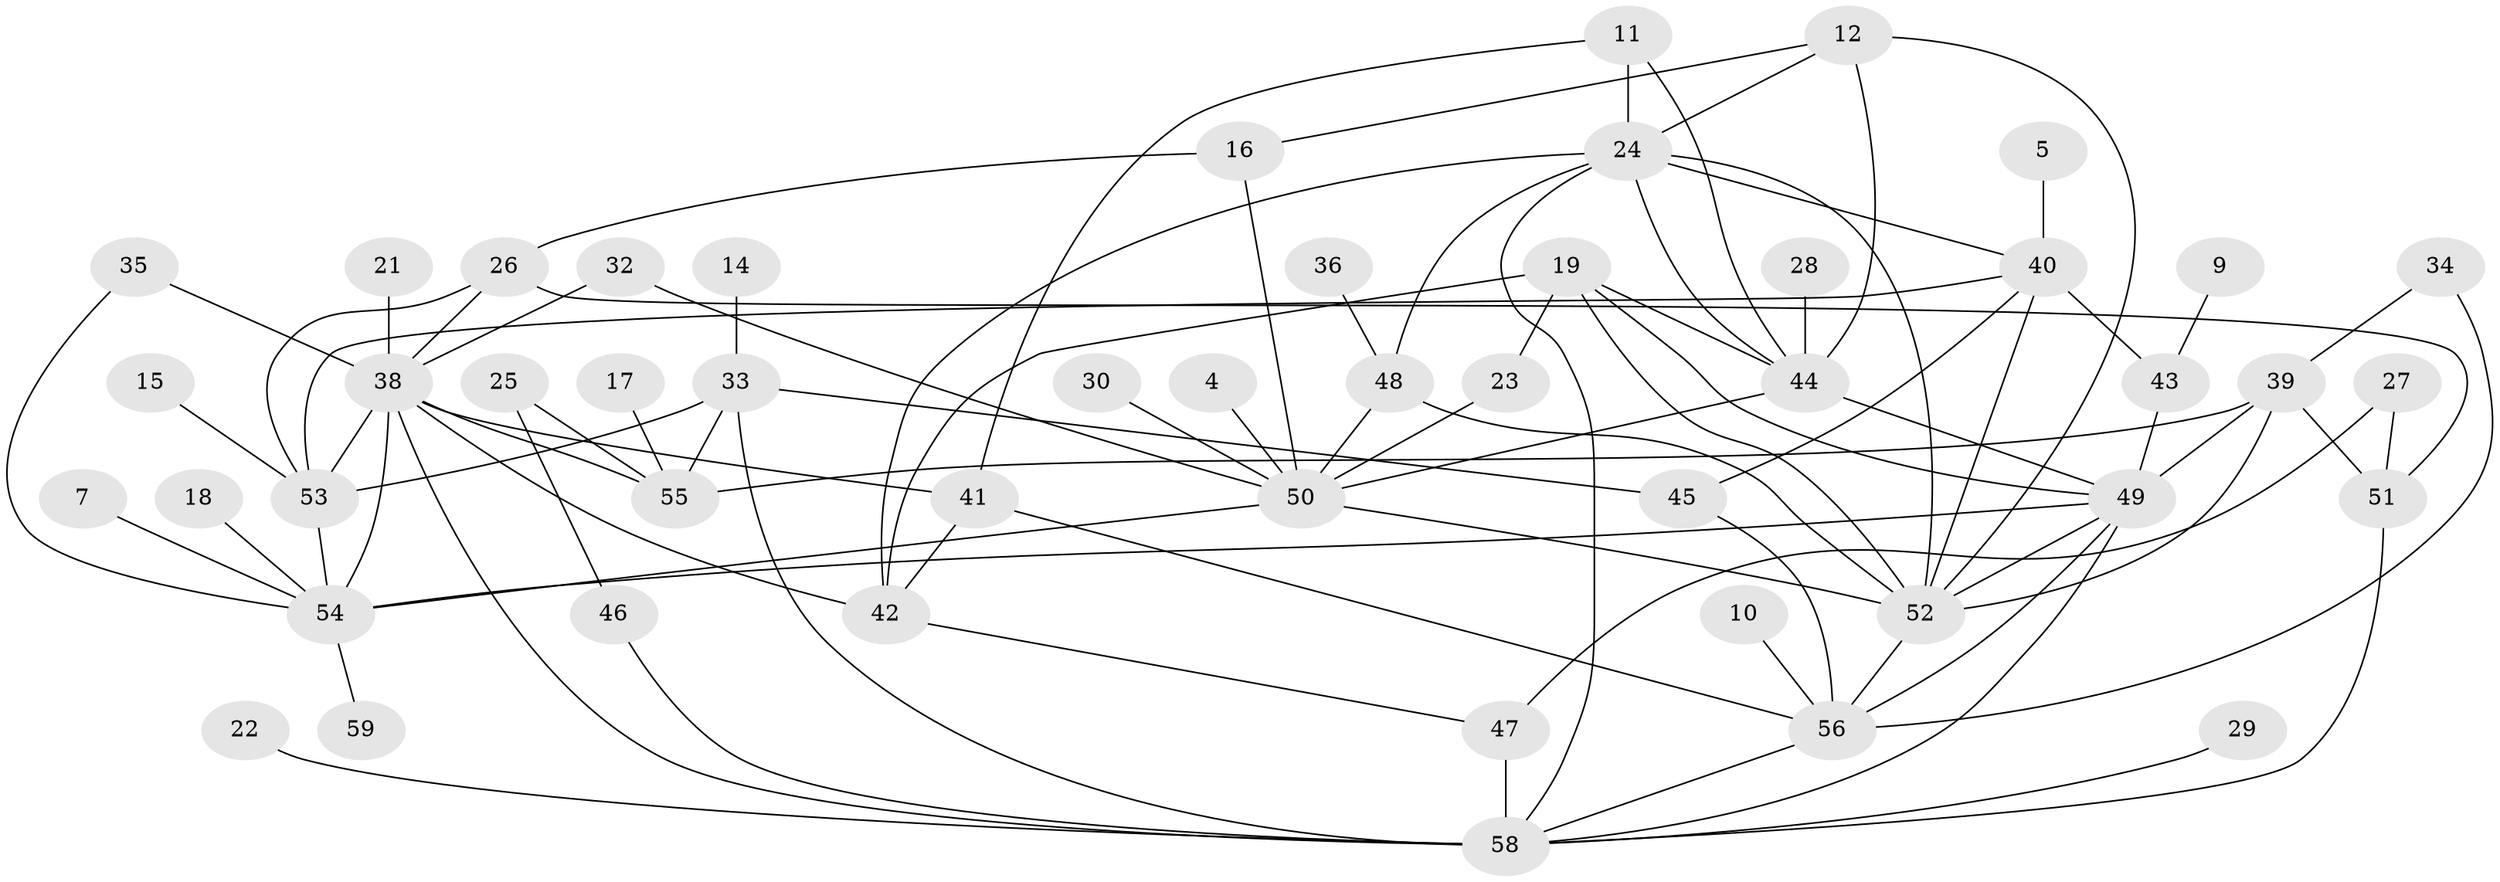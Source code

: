 // original degree distribution, {2: 0.22033898305084745, 0: 0.0847457627118644, 3: 0.17796610169491525, 4: 0.13559322033898305, 1: 0.22033898305084745, 5: 0.11864406779661017, 6: 0.03389830508474576, 7: 0.00847457627118644}
// Generated by graph-tools (version 1.1) at 2025/49/03/09/25 03:49:08]
// undirected, 49 vertices, 89 edges
graph export_dot {
graph [start="1"]
  node [color=gray90,style=filled];
  4;
  5;
  7;
  9;
  10;
  11;
  12;
  14;
  15;
  16;
  17;
  18;
  19;
  21;
  22;
  23;
  24;
  25;
  26;
  27;
  28;
  29;
  30;
  32;
  33;
  34;
  35;
  36;
  38;
  39;
  40;
  41;
  42;
  43;
  44;
  45;
  46;
  47;
  48;
  49;
  50;
  51;
  52;
  53;
  54;
  55;
  56;
  58;
  59;
  4 -- 50 [weight=1.0];
  5 -- 40 [weight=1.0];
  7 -- 54 [weight=1.0];
  9 -- 43 [weight=1.0];
  10 -- 56 [weight=1.0];
  11 -- 24 [weight=1.0];
  11 -- 41 [weight=1.0];
  11 -- 44 [weight=1.0];
  12 -- 16 [weight=1.0];
  12 -- 24 [weight=1.0];
  12 -- 44 [weight=1.0];
  12 -- 52 [weight=1.0];
  14 -- 33 [weight=1.0];
  15 -- 53 [weight=1.0];
  16 -- 26 [weight=1.0];
  16 -- 50 [weight=1.0];
  17 -- 55 [weight=1.0];
  18 -- 54 [weight=1.0];
  19 -- 23 [weight=1.0];
  19 -- 42 [weight=1.0];
  19 -- 44 [weight=1.0];
  19 -- 49 [weight=1.0];
  19 -- 52 [weight=1.0];
  21 -- 38 [weight=1.0];
  22 -- 58 [weight=1.0];
  23 -- 50 [weight=1.0];
  24 -- 40 [weight=1.0];
  24 -- 42 [weight=1.0];
  24 -- 44 [weight=1.0];
  24 -- 48 [weight=1.0];
  24 -- 52 [weight=1.0];
  24 -- 58 [weight=1.0];
  25 -- 46 [weight=1.0];
  25 -- 55 [weight=1.0];
  26 -- 38 [weight=1.0];
  26 -- 51 [weight=1.0];
  26 -- 53 [weight=1.0];
  27 -- 47 [weight=1.0];
  27 -- 51 [weight=1.0];
  28 -- 44 [weight=1.0];
  29 -- 58 [weight=1.0];
  30 -- 50 [weight=1.0];
  32 -- 38 [weight=1.0];
  32 -- 50 [weight=1.0];
  33 -- 45 [weight=1.0];
  33 -- 53 [weight=1.0];
  33 -- 55 [weight=1.0];
  33 -- 58 [weight=1.0];
  34 -- 39 [weight=1.0];
  34 -- 56 [weight=1.0];
  35 -- 38 [weight=1.0];
  35 -- 54 [weight=1.0];
  36 -- 48 [weight=1.0];
  38 -- 41 [weight=1.0];
  38 -- 42 [weight=1.0];
  38 -- 53 [weight=1.0];
  38 -- 54 [weight=1.0];
  38 -- 55 [weight=1.0];
  38 -- 58 [weight=1.0];
  39 -- 49 [weight=1.0];
  39 -- 51 [weight=1.0];
  39 -- 52 [weight=1.0];
  39 -- 55 [weight=1.0];
  40 -- 43 [weight=1.0];
  40 -- 45 [weight=1.0];
  40 -- 52 [weight=1.0];
  40 -- 53 [weight=1.0];
  41 -- 42 [weight=1.0];
  41 -- 56 [weight=1.0];
  42 -- 47 [weight=1.0];
  43 -- 49 [weight=1.0];
  44 -- 49 [weight=1.0];
  44 -- 50 [weight=1.0];
  45 -- 56 [weight=1.0];
  46 -- 58 [weight=1.0];
  47 -- 58 [weight=2.0];
  48 -- 50 [weight=1.0];
  48 -- 52 [weight=1.0];
  49 -- 52 [weight=1.0];
  49 -- 54 [weight=1.0];
  49 -- 56 [weight=1.0];
  49 -- 58 [weight=1.0];
  50 -- 52 [weight=1.0];
  50 -- 54 [weight=1.0];
  51 -- 58 [weight=1.0];
  52 -- 56 [weight=1.0];
  53 -- 54 [weight=1.0];
  54 -- 59 [weight=1.0];
  56 -- 58 [weight=1.0];
}
